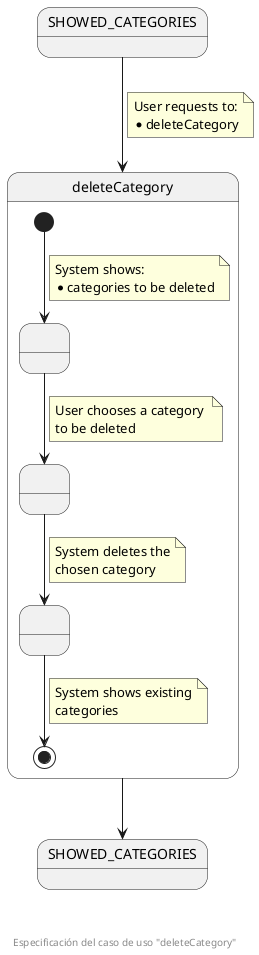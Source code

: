 @startuml
state SHOWED_CATEGORIES

state deleteCategory {
  state " " as SHOWED_CATEGORIES_TO_BE_DELETED
  state " " as CHOSEN_CATEGORY
  state " " as CATEGORY_DELETED

  [*] --> SHOWED_CATEGORIES_TO_BE_DELETED
  note on link
    System shows:
    * categories to be deleted
  end note
  
  SHOWED_CATEGORIES_TO_BE_DELETED --> CHOSEN_CATEGORY
  note on link
    User chooses a category 
    to be deleted
  end note

  CHOSEN_CATEGORY --> CATEGORY_DELETED
  note on link
    System deletes the
    chosen category
  end note

  CATEGORY_DELETED --> [*]
  note on link
    System shows existing
    categories
  end note
}

state "SHOWED_CATEGORIES" as SHOWED_CATEGORIES_F

SHOWED_CATEGORIES --> deleteCategory
note on link
  User requests to:
  * deleteCategory
end note

deleteCategory --> SHOWED_CATEGORIES_F

footer \n\n\n Especificación del caso de uso "deleteCategory"
@enduml
